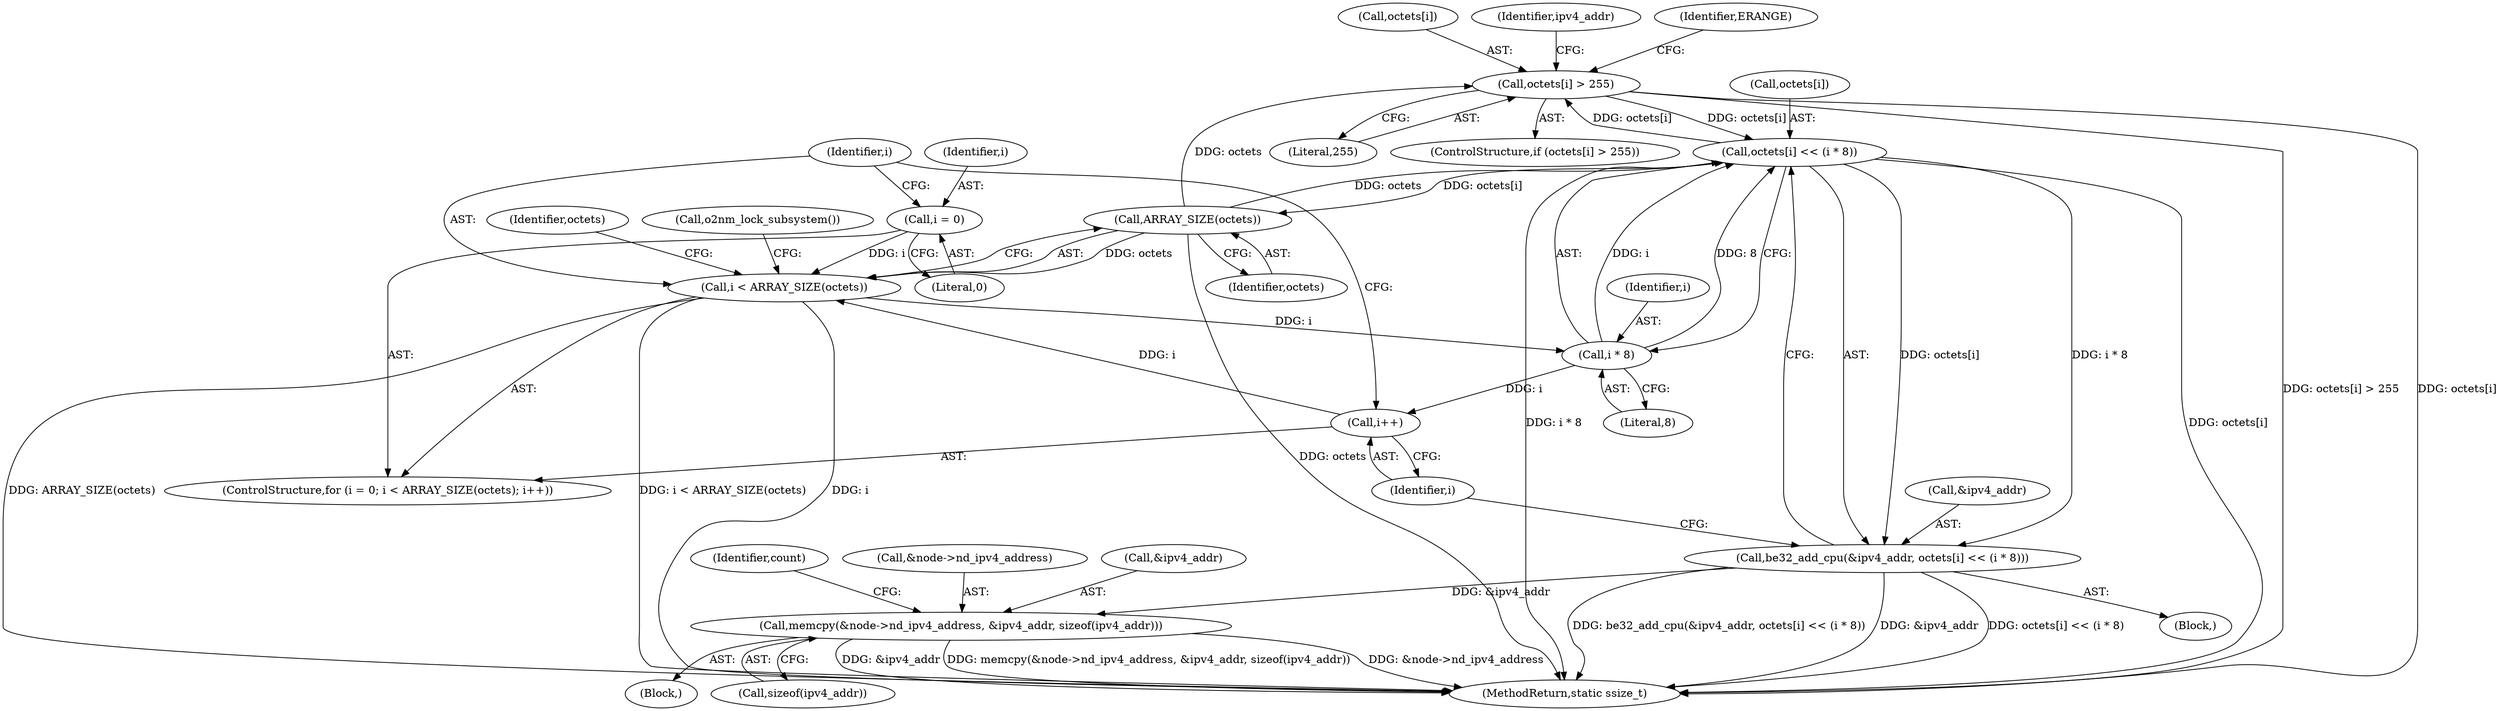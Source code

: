 digraph "0_linux_853bc26a7ea39e354b9f8889ae7ad1492ffa28d2@array" {
"1000160" [label="(Call,octets[i] > 255)"];
"1000171" [label="(Call,octets[i] << (i * 8))"];
"1000154" [label="(Call,ARRAY_SIZE(octets))"];
"1000160" [label="(Call,octets[i] > 255)"];
"1000175" [label="(Call,i * 8)"];
"1000152" [label="(Call,i < ARRAY_SIZE(octets))"];
"1000156" [label="(Call,i++)"];
"1000149" [label="(Call,i = 0)"];
"1000168" [label="(Call,be32_add_cpu(&ipv4_addr, octets[i] << (i * 8)))"];
"1000251" [label="(Call,memcpy(&node->nd_ipv4_address, &ipv4_addr, sizeof(ipv4_addr)))"];
"1000161" [label="(Call,octets[i])"];
"1000164" [label="(Literal,255)"];
"1000170" [label="(Identifier,ipv4_addr)"];
"1000160" [label="(Call,octets[i] > 255)"];
"1000159" [label="(ControlStructure,if (octets[i] > 255))"];
"1000149" [label="(Call,i = 0)"];
"1000104" [label="(Block,)"];
"1000155" [label="(Identifier,octets)"];
"1000153" [label="(Identifier,i)"];
"1000262" [label="(MethodReturn,static ssize_t)"];
"1000258" [label="(Call,sizeof(ipv4_addr))"];
"1000251" [label="(Call,memcpy(&node->nd_ipv4_address, &ipv4_addr, sizeof(ipv4_addr)))"];
"1000156" [label="(Call,i++)"];
"1000177" [label="(Literal,8)"];
"1000176" [label="(Identifier,i)"];
"1000157" [label="(Identifier,i)"];
"1000150" [label="(Identifier,i)"];
"1000158" [label="(Block,)"];
"1000261" [label="(Identifier,count)"];
"1000152" [label="(Call,i < ARRAY_SIZE(octets))"];
"1000154" [label="(Call,ARRAY_SIZE(octets))"];
"1000151" [label="(Literal,0)"];
"1000167" [label="(Identifier,ERANGE)"];
"1000148" [label="(ControlStructure,for (i = 0; i < ARRAY_SIZE(octets); i++))"];
"1000162" [label="(Identifier,octets)"];
"1000178" [label="(Call,o2nm_lock_subsystem())"];
"1000252" [label="(Call,&node->nd_ipv4_address)"];
"1000256" [label="(Call,&ipv4_addr)"];
"1000169" [label="(Call,&ipv4_addr)"];
"1000171" [label="(Call,octets[i] << (i * 8))"];
"1000168" [label="(Call,be32_add_cpu(&ipv4_addr, octets[i] << (i * 8)))"];
"1000175" [label="(Call,i * 8)"];
"1000172" [label="(Call,octets[i])"];
"1000160" -> "1000159"  [label="AST: "];
"1000160" -> "1000164"  [label="CFG: "];
"1000161" -> "1000160"  [label="AST: "];
"1000164" -> "1000160"  [label="AST: "];
"1000167" -> "1000160"  [label="CFG: "];
"1000170" -> "1000160"  [label="CFG: "];
"1000160" -> "1000262"  [label="DDG: octets[i] > 255"];
"1000160" -> "1000262"  [label="DDG: octets[i]"];
"1000171" -> "1000160"  [label="DDG: octets[i]"];
"1000154" -> "1000160"  [label="DDG: octets"];
"1000160" -> "1000171"  [label="DDG: octets[i]"];
"1000171" -> "1000168"  [label="AST: "];
"1000171" -> "1000175"  [label="CFG: "];
"1000172" -> "1000171"  [label="AST: "];
"1000175" -> "1000171"  [label="AST: "];
"1000168" -> "1000171"  [label="CFG: "];
"1000171" -> "1000262"  [label="DDG: octets[i]"];
"1000171" -> "1000262"  [label="DDG: i * 8"];
"1000171" -> "1000154"  [label="DDG: octets[i]"];
"1000171" -> "1000168"  [label="DDG: octets[i]"];
"1000171" -> "1000168"  [label="DDG: i * 8"];
"1000154" -> "1000171"  [label="DDG: octets"];
"1000175" -> "1000171"  [label="DDG: i"];
"1000175" -> "1000171"  [label="DDG: 8"];
"1000154" -> "1000152"  [label="AST: "];
"1000154" -> "1000155"  [label="CFG: "];
"1000155" -> "1000154"  [label="AST: "];
"1000152" -> "1000154"  [label="CFG: "];
"1000154" -> "1000262"  [label="DDG: octets"];
"1000154" -> "1000152"  [label="DDG: octets"];
"1000175" -> "1000177"  [label="CFG: "];
"1000176" -> "1000175"  [label="AST: "];
"1000177" -> "1000175"  [label="AST: "];
"1000175" -> "1000156"  [label="DDG: i"];
"1000152" -> "1000175"  [label="DDG: i"];
"1000152" -> "1000148"  [label="AST: "];
"1000153" -> "1000152"  [label="AST: "];
"1000162" -> "1000152"  [label="CFG: "];
"1000178" -> "1000152"  [label="CFG: "];
"1000152" -> "1000262"  [label="DDG: ARRAY_SIZE(octets)"];
"1000152" -> "1000262"  [label="DDG: i < ARRAY_SIZE(octets)"];
"1000152" -> "1000262"  [label="DDG: i"];
"1000156" -> "1000152"  [label="DDG: i"];
"1000149" -> "1000152"  [label="DDG: i"];
"1000156" -> "1000148"  [label="AST: "];
"1000156" -> "1000157"  [label="CFG: "];
"1000157" -> "1000156"  [label="AST: "];
"1000153" -> "1000156"  [label="CFG: "];
"1000149" -> "1000148"  [label="AST: "];
"1000149" -> "1000151"  [label="CFG: "];
"1000150" -> "1000149"  [label="AST: "];
"1000151" -> "1000149"  [label="AST: "];
"1000153" -> "1000149"  [label="CFG: "];
"1000168" -> "1000158"  [label="AST: "];
"1000169" -> "1000168"  [label="AST: "];
"1000157" -> "1000168"  [label="CFG: "];
"1000168" -> "1000262"  [label="DDG: be32_add_cpu(&ipv4_addr, octets[i] << (i * 8))"];
"1000168" -> "1000262"  [label="DDG: &ipv4_addr"];
"1000168" -> "1000262"  [label="DDG: octets[i] << (i * 8)"];
"1000168" -> "1000251"  [label="DDG: &ipv4_addr"];
"1000251" -> "1000104"  [label="AST: "];
"1000251" -> "1000258"  [label="CFG: "];
"1000252" -> "1000251"  [label="AST: "];
"1000256" -> "1000251"  [label="AST: "];
"1000258" -> "1000251"  [label="AST: "];
"1000261" -> "1000251"  [label="CFG: "];
"1000251" -> "1000262"  [label="DDG: memcpy(&node->nd_ipv4_address, &ipv4_addr, sizeof(ipv4_addr))"];
"1000251" -> "1000262"  [label="DDG: &node->nd_ipv4_address"];
"1000251" -> "1000262"  [label="DDG: &ipv4_addr"];
}
